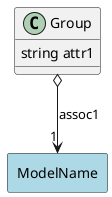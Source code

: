 @startuml

class "Group" as Model {
 string attr1

 
}

rectangle "ModelName" as ModelName #lightblue {
}

Model o--> "1" ModelName : assoc1





@enduml
